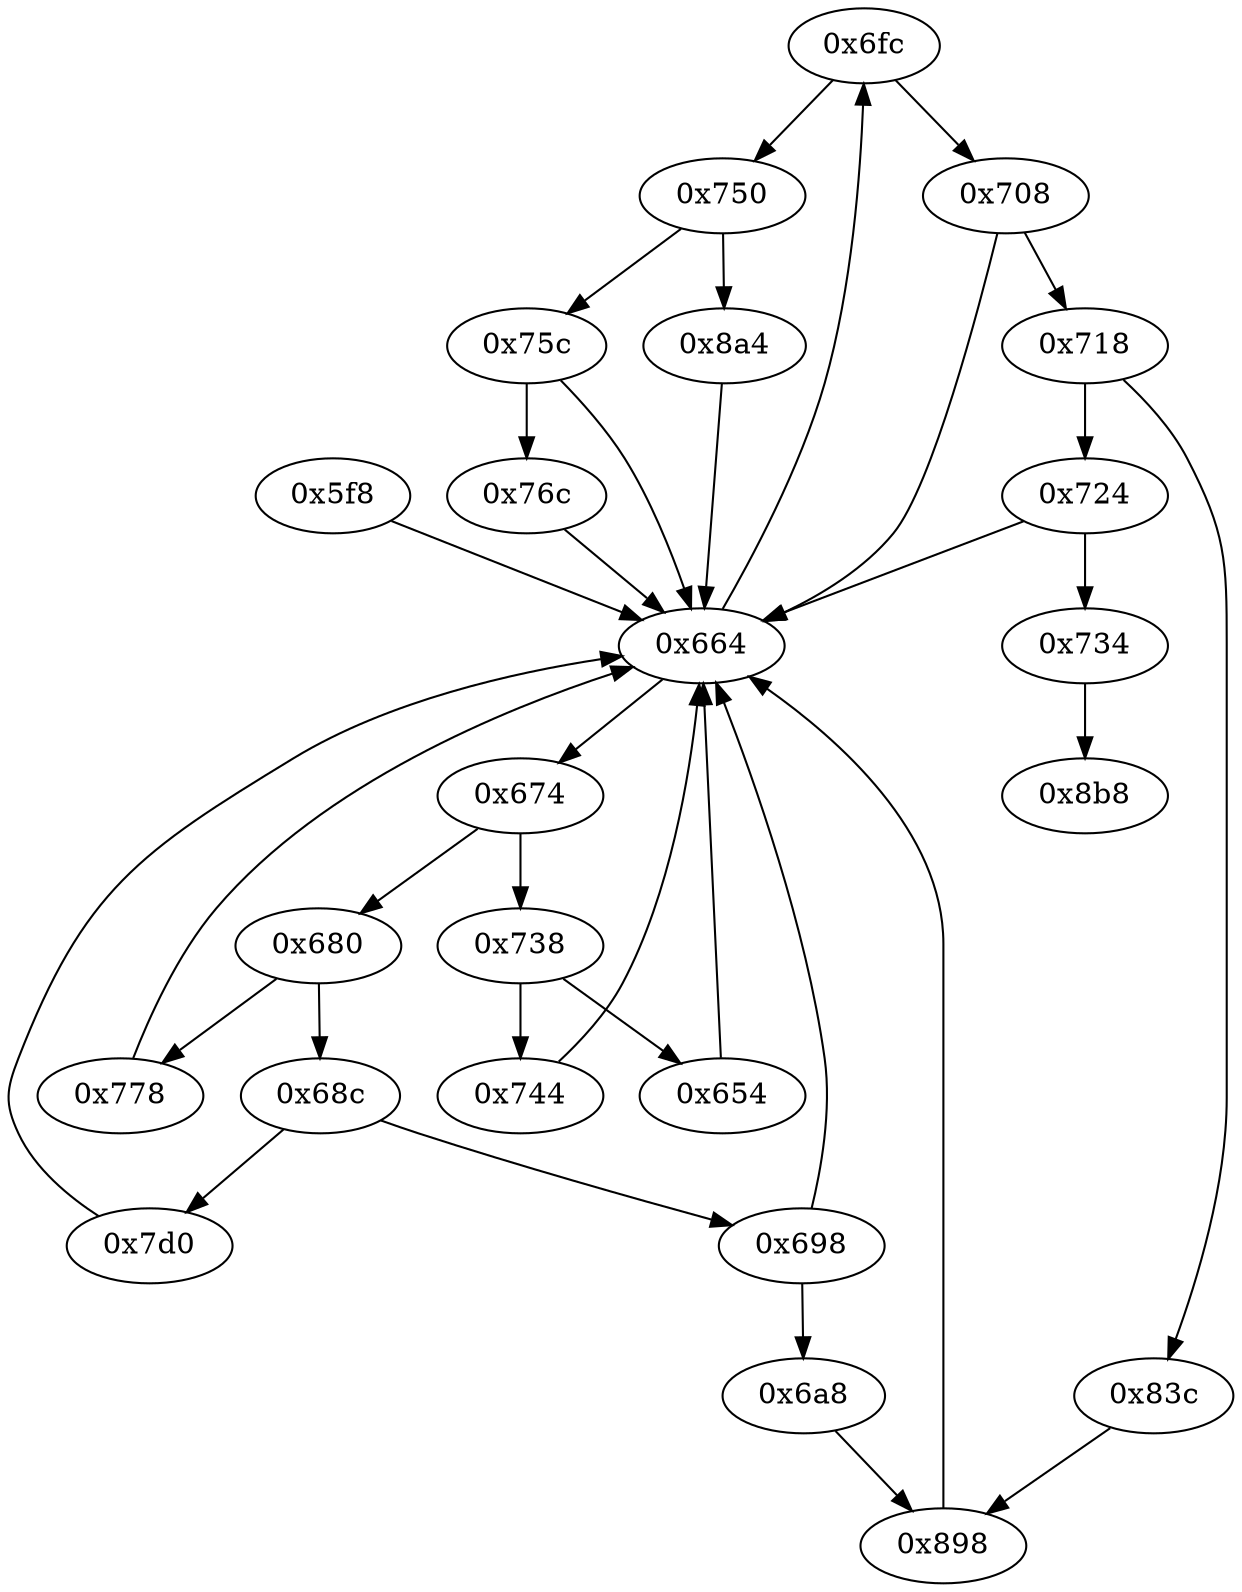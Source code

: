 strict digraph "" {
	"0x6fc"	 [opcode="[u'ldr', u'cmp', u'b']"];
	"0x750"	 [opcode="[u'ldr', u'cmp', u'b']"];
	"0x6fc" -> "0x750";
	"0x708"	 [opcode="[u'ldr', u'cmp', u'mov', u'b']"];
	"0x6fc" -> "0x708";
	"0x680"	 [opcode="[u'ldr', u'cmp', u'b']"];
	"0x778"	 [opcode="[u'ldr', u'mov', u'ldr', u'sub', u'mul', u'eor', u'and', u'ldr', u'mov', u'mov', u'ldr', u'ldr', u'cmp', u'mov', u'teq', u'ldr', \
u'mov', u'cmp', u'mov', u'cmp', u'mov', u'b']"];
	"0x680" -> "0x778";
	"0x68c"	 [opcode="[u'ldr', u'cmp', u'b']"];
	"0x680" -> "0x68c";
	"0x75c"	 [opcode="[u'ldr', u'cmp', u'mov', u'b']"];
	"0x76c"	 [opcode="[u'ldr', u'mov', u'b']"];
	"0x75c" -> "0x76c";
	"0x664"	 [opcode="[u'mov', u'ldr', u'cmp', u'b']"];
	"0x75c" -> "0x664";
	"0x8b8"	 [opcode="[u'mov', u'sub', u'pop']"];
	"0x6a8"	 [opcode="[u'ldr', u'ldr', u'ldr', u'ldr', u'mov', u'sub', u'cmp', u'mul', u'mov', u'mov', u'mvn', u'orr', u'cmn', u'mov', u'teq', u'mov', \
u'mov', u'cmn', u'mov', u'mov', u'b']"];
	"0x898"	 [opcode="[u'cmp', u'mov', u'b']"];
	"0x6a8" -> "0x898";
	"0x674"	 [opcode="[u'ldr', u'cmp', u'b']"];
	"0x674" -> "0x680";
	"0x738"	 [opcode="[u'ldr', u'cmp', u'b']"];
	"0x674" -> "0x738";
	"0x654"	 [opcode="[u'ldr', u'cmp', u'mov', u'mov']"];
	"0x738" -> "0x654";
	"0x744"	 [opcode="[u'ldr', u'mov', u'b']"];
	"0x738" -> "0x744";
	"0x718"	 [opcode="[u'ldr', u'cmp', u'b']"];
	"0x83c"	 [opcode="[u'ldr', u'ldr', u'ldr', u'ldr', u'ldr', u'mov', u'sub', u'cmp', u'sub', u'mov', u'add', u'mul', u'mov', u'mvn', u'orr', u'cmn', \
u'mov', u'teq', u'ldr', u'mov', u'cmn', u'mov', u'mov']"];
	"0x718" -> "0x83c";
	"0x724"	 [opcode="[u'ldr', u'cmp', u'mov', u'b']"];
	"0x718" -> "0x724";
	"0x734"	 [opcode="[u'b']"];
	"0x734" -> "0x8b8";
	"0x654" -> "0x664";
	"0x778" -> "0x664";
	"0x76c" -> "0x664";
	"0x750" -> "0x75c";
	"0x8a4"	 [opcode="[u'ldr', u'bl', u'mvn', u'mov', u'b']"];
	"0x750" -> "0x8a4";
	"0x83c" -> "0x898";
	"0x698"	 [opcode="[u'ldr', u'cmp', u'mov', u'b']"];
	"0x698" -> "0x6a8";
	"0x698" -> "0x664";
	"0x68c" -> "0x698";
	"0x7d0"	 [opcode="[u'ldr', u'bl', u'ldr', u'mvn', u'mov', u'ldr', u'ldr', u'ldr', u'cmp', u'mov', u'rsb', u'mvn', u'mul', u'mvn', u'mov', u'orr', \
u'ldr', u'cmn', u'mov', u'teq', u'mov', u'mov', u'cmn', u'mov', u'cmp', u'mov', u'b']"];
	"0x68c" -> "0x7d0";
	"0x8a4" -> "0x664";
	"0x898" -> "0x664";
	"0x664" -> "0x6fc";
	"0x664" -> "0x674";
	"0x708" -> "0x718";
	"0x708" -> "0x664";
	"0x724" -> "0x734";
	"0x724" -> "0x664";
	"0x7d0" -> "0x664";
	"0x744" -> "0x664";
	"0x5f8"	 [opcode="[u'push', u'add', u'sub', u'ldr', u'ldr', u'cmp', u'ldr', u'ldr', u'mvn', u'mov', u'ldr', u'str', u'ldr', u'str', u'ldr', u'ldr', \
u'ldr', u'add', u'str', u'ldr', u'add', u'str', u'b']"];
	"0x5f8" -> "0x664";
}
